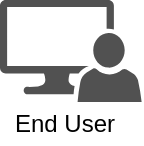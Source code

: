 <mxfile version="14.6.13" type="device"><diagram id="3ptv383REenx6RHrmwBf" name="Seite-1"><mxGraphModel dx="1086" dy="966" grid="1" gridSize="10" guides="1" tooltips="1" connect="1" arrows="1" fold="1" page="1" pageScale="1" pageWidth="827" pageHeight="1169" math="0" shadow="0"><root><mxCell id="0"/><mxCell id="1" parent="0"/><mxCell id="7KYGGMoKkSw-bT5D6SP5-1" value="" style="group" vertex="1" connectable="0" parent="1"><mxGeometry x="40" y="40" width="70.82" height="72.0" as="geometry"/></mxCell><mxCell id="7KYGGMoKkSw-bT5D6SP5-2" value="" style="pointerEvents=1;shadow=0;dashed=0;html=1;strokeColor=none;labelPosition=center;verticalLabelPosition=bottom;verticalAlign=top;align=center;fillColor=#515151;shape=mxgraph.mscae.system_center.admin_console;aspect=fixed;" vertex="1" parent="7KYGGMoKkSw-bT5D6SP5-1"><mxGeometry width="70.82" height="51" as="geometry"/></mxCell><mxCell id="7KYGGMoKkSw-bT5D6SP5-3" value="End User" style="text;html=1;strokeColor=none;fillColor=none;align=center;verticalAlign=middle;whiteSpace=wrap;rounded=0;" vertex="1" parent="7KYGGMoKkSw-bT5D6SP5-1"><mxGeometry y="52.0" width="64.75" height="20" as="geometry"/></mxCell></root></mxGraphModel></diagram></mxfile>